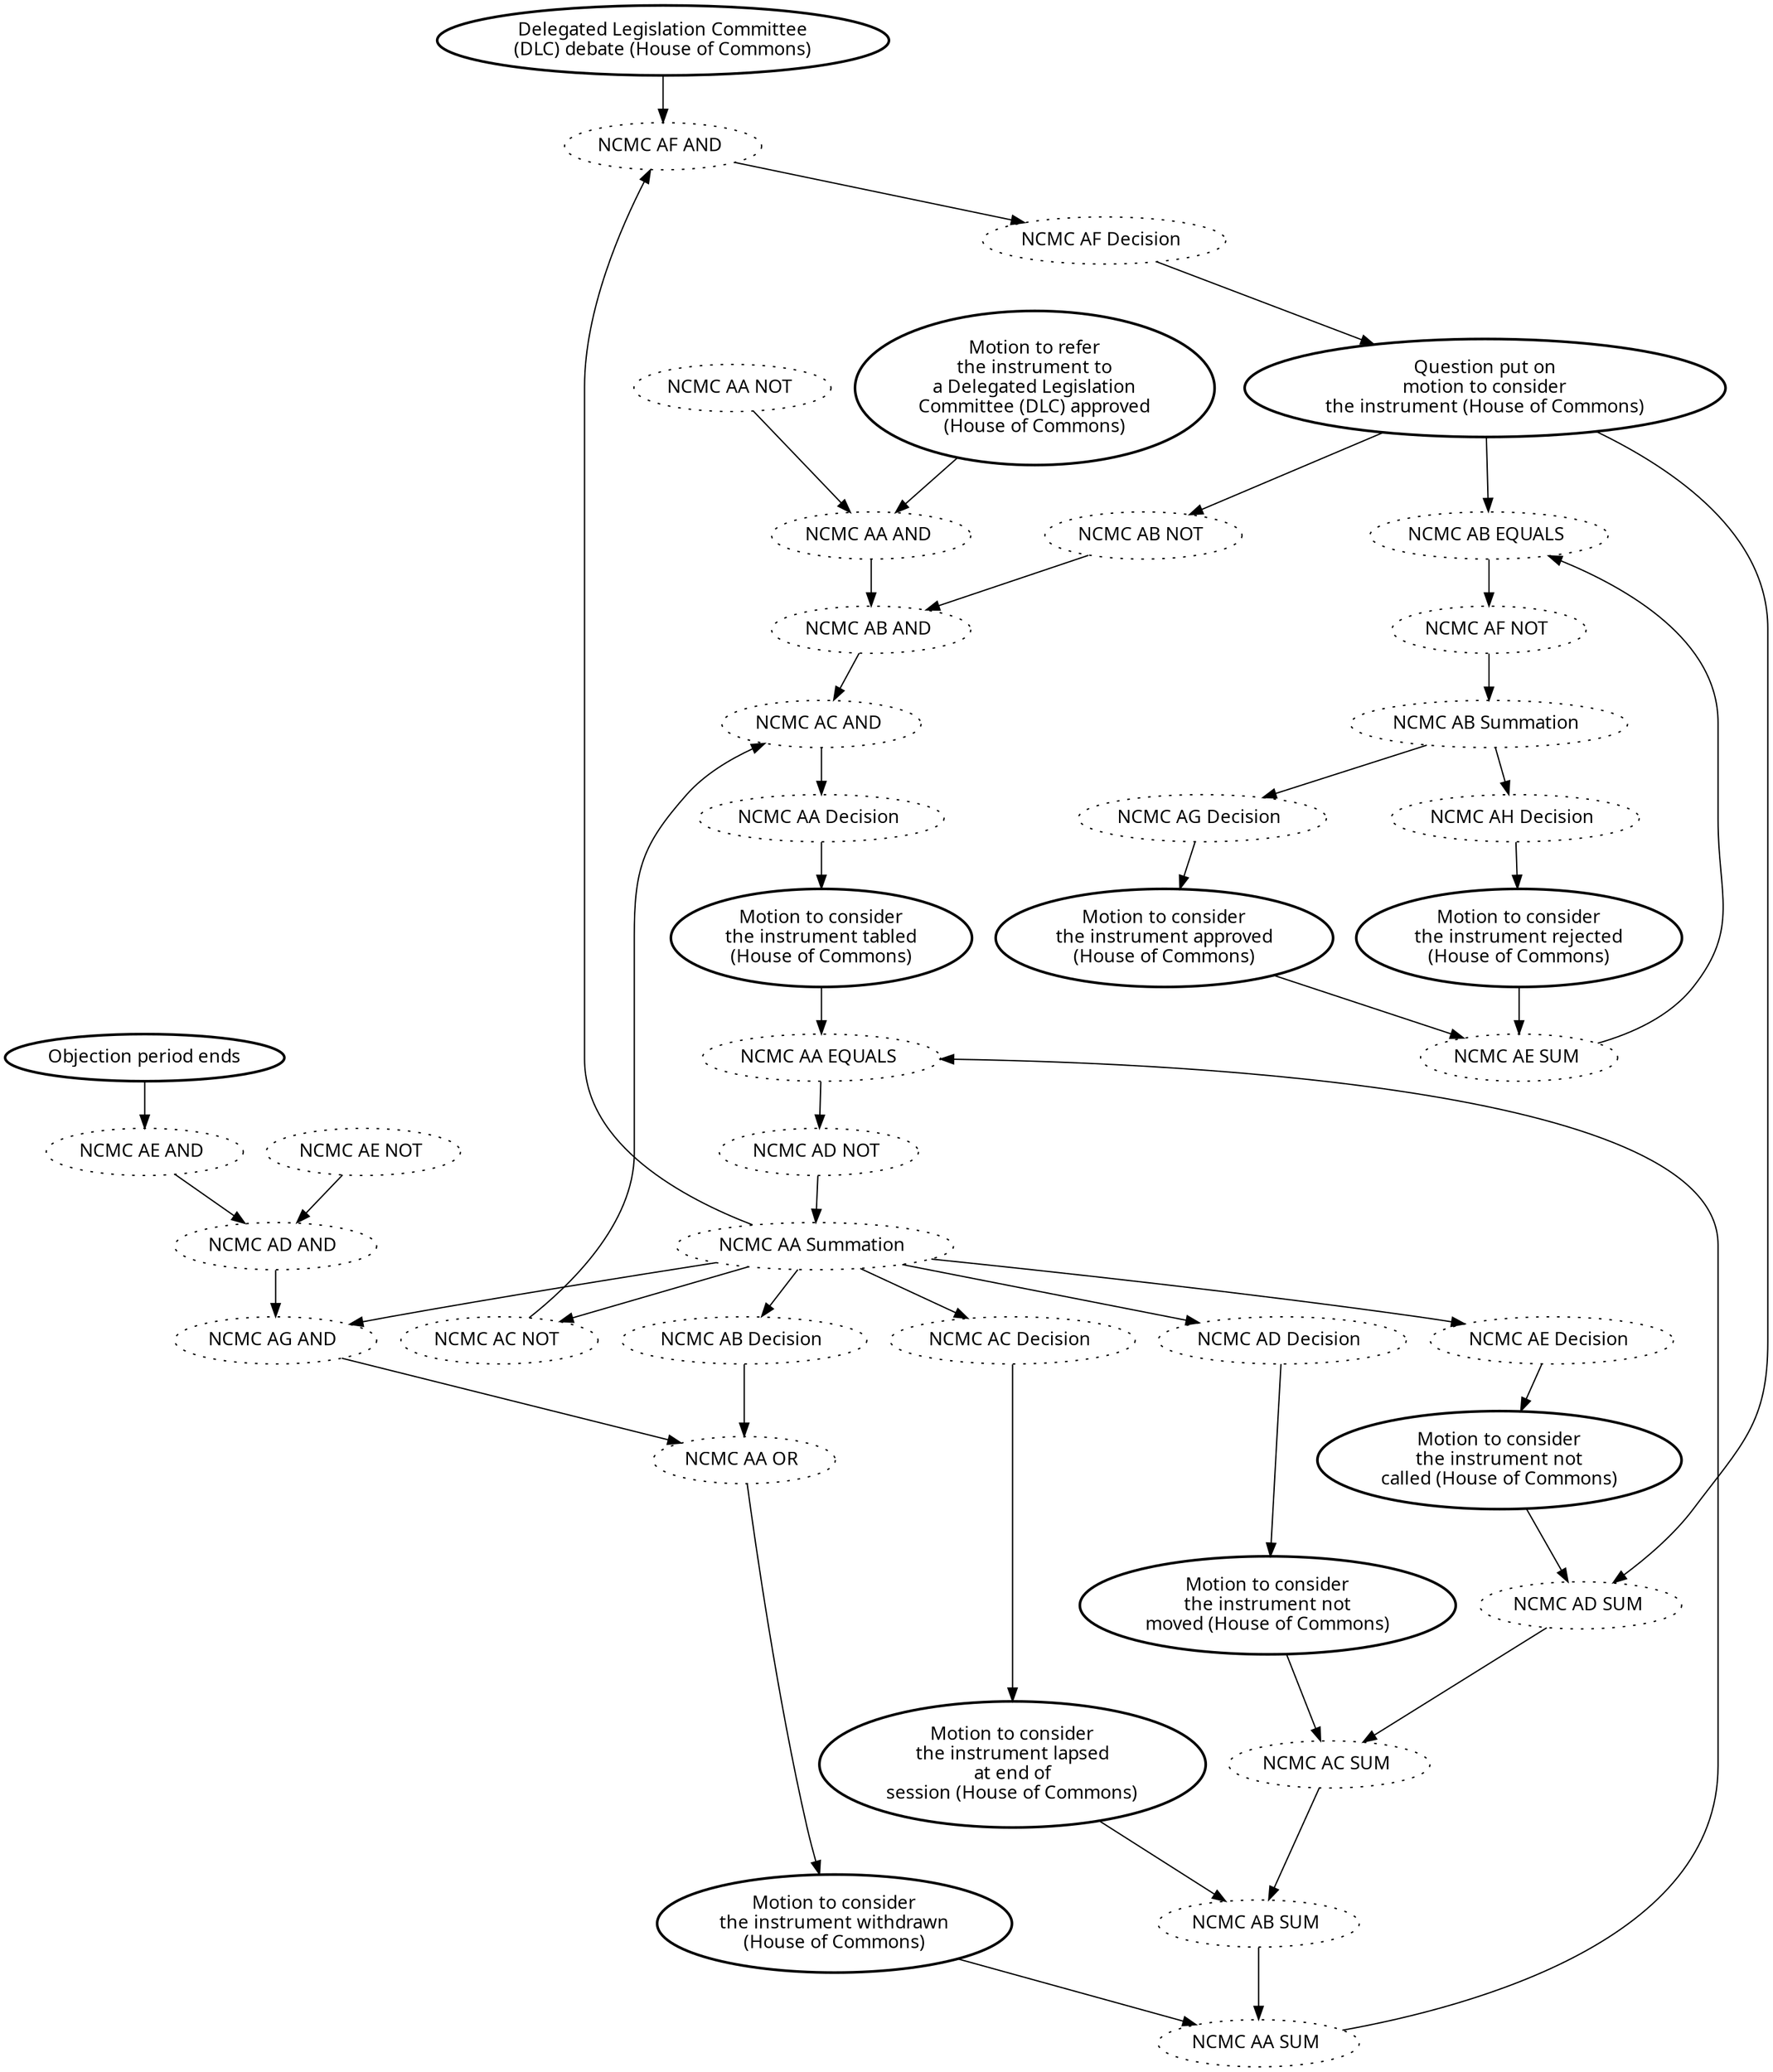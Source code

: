 digraph{graph[fontname="calibri"];node[fontname="calibri"];edge[fontname="calibri"];edge [style=solid, color=black];"38"->"3703"[label=""];edge[style=solid, color=black];edge [style=solid, color=black];"64"->"3702"[label=""];edge[style=solid, color=black];edge [style=solid, color=black];"2856"->"3706"[label=""];edge[style=solid, color=black];edge [style=solid, color=black];"2856"->"3722"[label=""];edge[style=solid, color=black];edge [style=solid, color=black];"2856"->"3725"[label=""];edge[style=solid, color=black];edge [style=solid, color=black];"2857"->"3723"[label=""];edge[style=solid, color=black];edge [style=solid, color=black];"2858"->"3723"[label=""];edge[style=solid, color=black];edge [style=solid, color=black];"3326"->"3724"[label=""];edge[style=solid, color=black];edge [style=solid, color=black];"3327"->"3719"[label=""];edge[style=solid, color=black];edge [style=solid, color=black];"3328"->"3720"[label=""];edge[style=solid, color=black];edge [style=solid, color=black];"3329"->"3721"[label=""];edge[style=solid, color=black];edge [style=solid, color=black];"3330"->"3722"[label=""];edge[style=solid, color=black];edge [style=solid, color=black];"3516"->"3698"[label=""];edge[style=solid, color=black];edge [style=solid, color=black];"3698"->"3699"[label=""];edge[style=solid, color=black];edge [style=solid, color=black];"3699"->"3700"[label=""];edge[style=solid, color=black];edge [style=solid, color=black];"3700"->"3711"[label=""];edge[style=solid, color=black];edge [style=solid, color=black];"3701"->"3728"[label=""];edge[style=solid, color=black];edge [style=solid, color=black];"3702"->"3701"[label=""];edge[style=solid, color=black];edge [style=solid, color=black];"3703"->"3716"[label=""];edge[style=solid, color=black];edge [style=solid, color=black];"3704"->"3327"[label=""];edge[style=solid, color=black];edge [style=solid, color=black];"3705"->"3698"[label=""];edge[style=solid, color=black];edge [style=solid, color=black];"3706"->"3699"[label=""];edge[style=solid, color=black];edge [style=solid, color=black];"3707"->"3700"[label=""];edge[style=solid, color=black];edge [style=solid, color=black];"3708"->"3726"[label=""];edge[style=solid, color=black];edge [style=solid, color=black];"3709"->"3701"[label=""];edge[style=solid, color=black];edge [style=solid, color=black];"3710"->"3727"[label=""];edge[style=solid, color=black];edge [style=solid, color=black];"3711"->"3326"[label=""];edge[style=solid, color=black];edge [style=solid, color=black];"3712"->"3704"[label=""];edge[style=solid, color=black];edge [style=solid, color=black];"3713"->"3328"[label=""];edge[style=solid, color=black];edge [style=solid, color=black];"3714"->"3329"[label=""];edge[style=solid, color=black];edge [style=solid, color=black];"3715"->"3330"[label=""];edge[style=solid, color=black];edge [style=solid, color=black];"3716"->"2856"[label=""];edge[style=solid, color=black];edge [style=solid, color=black];"3717"->"2857"[label=""];edge[style=solid, color=black];edge [style=solid, color=black];"3718"->"2858"[label=""];edge[style=solid, color=black];edge [style=solid, color=black];"3719"->"3724"[label=""];edge[style=solid, color=black];edge [style=solid, color=black];"3720"->"3719"[label=""];edge[style=solid, color=black];edge [style=solid, color=black];"3721"->"3720"[label=""];edge[style=solid, color=black];edge [style=solid, color=black];"3722"->"3721"[label=""];edge[style=solid, color=black];edge [style=solid, color=black];"3723"->"3725"[label=""];edge[style=solid, color=black];edge [style=solid, color=black];"3724"->"3708"[label=""];edge[style=solid, color=black];edge [style=solid, color=black];"3725"->"3710"[label=""];edge[style=solid, color=black];edge [style=solid, color=black];"3726"->"3707"[label=""];edge[style=solid, color=black];edge [style=solid, color=black];"3726"->"3712"[label=""];edge[style=solid, color=black];edge [style=solid, color=black];"3726"->"3728"[label=""];edge[style=solid, color=black];edge [style=solid, color=black];"3726"->"3713"[label=""];edge[style=solid, color=black];edge [style=solid, color=black];"3726"->"3714"[label=""];edge[style=solid, color=black];edge [style=solid, color=black];"3726"->"3715"[label=""];edge[style=solid, color=black];edge [style=solid, color=black];"3726"->"3703"[label=""];edge[style=solid, color=black];edge [style=solid, color=black];"3727"->"3717"[label=""];edge[style=solid, color=black];edge [style=solid, color=black];"3727"->"3718"[label=""];edge[style=solid, color=black];edge [style=solid, color=black];"3728"->"3704"[label=""];edge[style=solid, color=black];"38" [label="Delegated Legislation Committee\n(DLC) debate (House of Commons)", style=bold];"64" [label="Objection period ends\n", style=bold];"2856" [label="Question put on\nmotion to consider\nthe instrument (House of Commons)", style=bold];"2857" [label="Motion to consider\nthe instrument approved\n(House of Commons)", style=bold];"2858" [label="Motion to consider\nthe instrument rejected\n(House of Commons)", style=bold];"3326" [label="Motion to consider\nthe instrument tabled\n(House of Commons)", style=bold];"3327" [label="Motion to consider\nthe instrument withdrawn\n(House of Commons)", style=bold];"3328" [label="Motion to consider\nthe instrument lapsed\nat end of\nsession (House of Commons)", style=bold];"3329" [label="Motion to consider\nthe instrument not\nmoved (House of Commons)", style=bold];"3330" [label="Motion to consider\nthe instrument not\ncalled (House of Commons)", style=bold];"3516" [label="Motion to refer\nthe instrument to\na Delegated Legislation\nCommittee (DLC) approved\n(House of Commons)", style=bold];"3698" [label="NCMC AA AND ", style=dotted];"3699" [label="NCMC AB AND ", style=dotted];"3700" [label="NCMC AC AND ", style=dotted];"3701" [label="NCMC AD AND ", style=dotted];"3702" [label="NCMC AE AND ", style=dotted];"3703" [label="NCMC AF AND ", style=dotted];"3704" [label="NCMC AA OR ", style=dotted];"3705" [label="NCMC AA NOT ", style=dotted];"3706" [label="NCMC AB NOT ", style=dotted];"3707" [label="NCMC AC NOT ", style=dotted];"3708" [label="NCMC AD NOT ", style=dotted];"3709" [label="NCMC AE NOT ", style=dotted];"3710" [label="NCMC AF NOT ", style=dotted];"3711" [label="NCMC AA Decision ", style=dotted];"3712" [label="NCMC AB Decision ", style=dotted];"3713" [label="NCMC AC Decision ", style=dotted];"3714" [label="NCMC AD Decision ", style=dotted];"3715" [label="NCMC AE Decision ", style=dotted];"3716" [label="NCMC AF Decision ", style=dotted];"3717" [label="NCMC AG Decision ", style=dotted];"3718" [label="NCMC AH Decision ", style=dotted];"3719" [label="NCMC AA SUM ", style=dotted];"3720" [label="NCMC AB SUM ", style=dotted];"3721" [label="NCMC AC SUM ", style=dotted];"3722" [label="NCMC AD SUM ", style=dotted];"3723" [label="NCMC AE SUM ", style=dotted];"3724" [label="NCMC AA EQUALS ", style=dotted];"3725" [label="NCMC AB EQUALS ", style=dotted];"3726" [label="NCMC AA Summation ", style=dotted];"3727" [label="NCMC AB Summation ", style=dotted];"3728" [label="NCMC AG AND ", style=dotted];}
